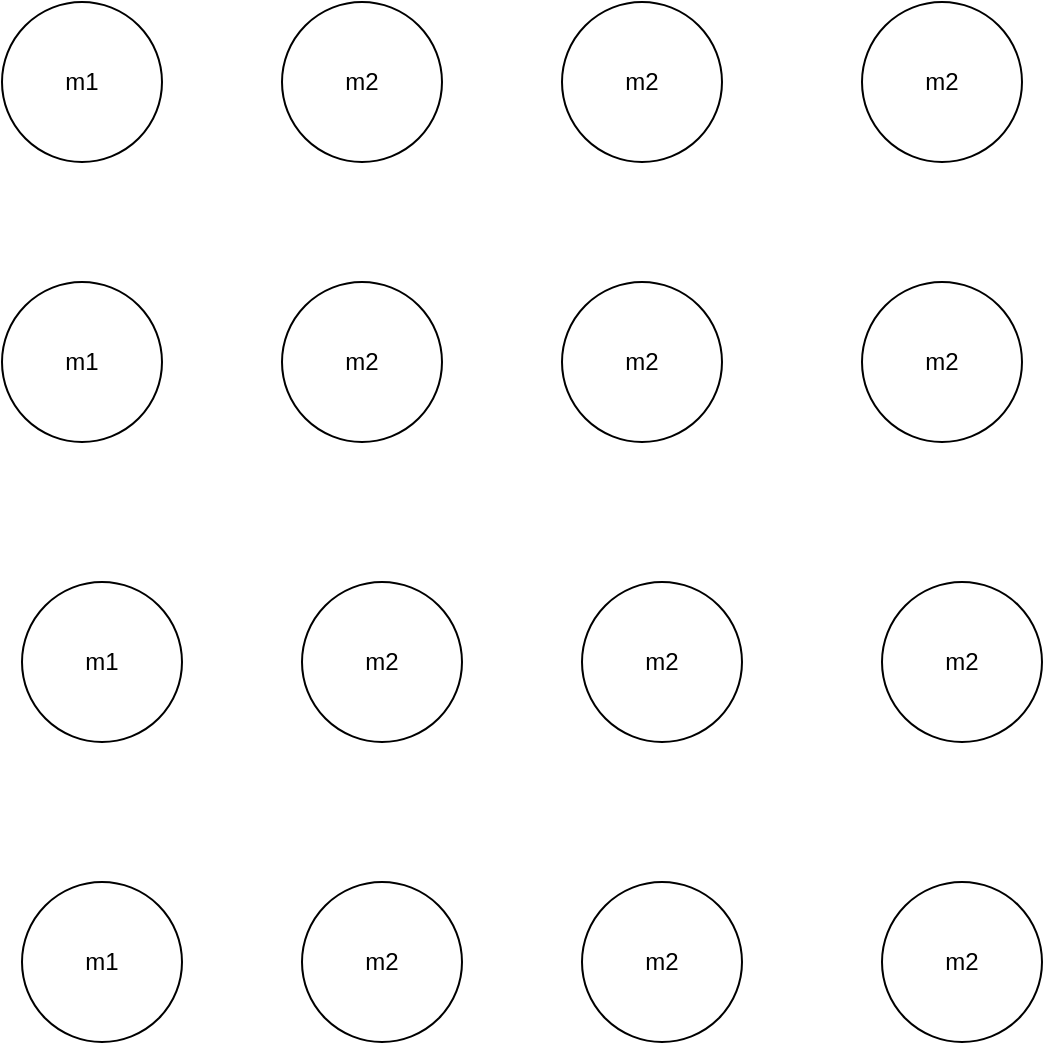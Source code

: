 <mxfile>
    <diagram id="QLeNt2GK8IAAdRDBdB51" name="Página-1">
        <mxGraphModel dx="1294" dy="654" grid="1" gridSize="10" guides="1" tooltips="1" connect="1" arrows="1" fold="1" page="1" pageScale="1" pageWidth="827" pageHeight="1169" math="0" shadow="0">
            <root>
                <mxCell id="0"/>
                <mxCell id="1" parent="0"/>
                <mxCell id="3" value="m1" style="ellipse;whiteSpace=wrap;html=1;aspect=fixed;" vertex="1" parent="1">
                    <mxGeometry x="100" y="190" width="80" height="80" as="geometry"/>
                </mxCell>
                <mxCell id="4" value="m2" style="ellipse;whiteSpace=wrap;html=1;aspect=fixed;" vertex="1" parent="1">
                    <mxGeometry x="240" y="190" width="80" height="80" as="geometry"/>
                </mxCell>
                <mxCell id="5" value="m2" style="ellipse;whiteSpace=wrap;html=1;aspect=fixed;" vertex="1" parent="1">
                    <mxGeometry x="380" y="190" width="80" height="80" as="geometry"/>
                </mxCell>
                <mxCell id="6" value="m2" style="ellipse;whiteSpace=wrap;html=1;aspect=fixed;" vertex="1" parent="1">
                    <mxGeometry x="530" y="190" width="80" height="80" as="geometry"/>
                </mxCell>
                <mxCell id="7" value="m1" style="ellipse;whiteSpace=wrap;html=1;aspect=fixed;" vertex="1" parent="1">
                    <mxGeometry x="100" y="330" width="80" height="80" as="geometry"/>
                </mxCell>
                <mxCell id="8" value="m2" style="ellipse;whiteSpace=wrap;html=1;aspect=fixed;" vertex="1" parent="1">
                    <mxGeometry x="240" y="330" width="80" height="80" as="geometry"/>
                </mxCell>
                <mxCell id="9" value="m2" style="ellipse;whiteSpace=wrap;html=1;aspect=fixed;" vertex="1" parent="1">
                    <mxGeometry x="380" y="330" width="80" height="80" as="geometry"/>
                </mxCell>
                <mxCell id="10" value="m2" style="ellipse;whiteSpace=wrap;html=1;aspect=fixed;" vertex="1" parent="1">
                    <mxGeometry x="530" y="330" width="80" height="80" as="geometry"/>
                </mxCell>
                <mxCell id="11" value="m1" style="ellipse;whiteSpace=wrap;html=1;aspect=fixed;" vertex="1" parent="1">
                    <mxGeometry x="110" y="480" width="80" height="80" as="geometry"/>
                </mxCell>
                <mxCell id="12" value="m2" style="ellipse;whiteSpace=wrap;html=1;aspect=fixed;" vertex="1" parent="1">
                    <mxGeometry x="250" y="480" width="80" height="80" as="geometry"/>
                </mxCell>
                <mxCell id="13" value="m2" style="ellipse;whiteSpace=wrap;html=1;aspect=fixed;" vertex="1" parent="1">
                    <mxGeometry x="390" y="480" width="80" height="80" as="geometry"/>
                </mxCell>
                <mxCell id="14" value="m2" style="ellipse;whiteSpace=wrap;html=1;aspect=fixed;" vertex="1" parent="1">
                    <mxGeometry x="540" y="480" width="80" height="80" as="geometry"/>
                </mxCell>
                <mxCell id="15" value="m1" style="ellipse;whiteSpace=wrap;html=1;aspect=fixed;" vertex="1" parent="1">
                    <mxGeometry x="110" y="630" width="80" height="80" as="geometry"/>
                </mxCell>
                <mxCell id="16" value="m2" style="ellipse;whiteSpace=wrap;html=1;aspect=fixed;" vertex="1" parent="1">
                    <mxGeometry x="250" y="630" width="80" height="80" as="geometry"/>
                </mxCell>
                <mxCell id="17" value="m2" style="ellipse;whiteSpace=wrap;html=1;aspect=fixed;" vertex="1" parent="1">
                    <mxGeometry x="390" y="630" width="80" height="80" as="geometry"/>
                </mxCell>
                <mxCell id="18" value="m2" style="ellipse;whiteSpace=wrap;html=1;aspect=fixed;" vertex="1" parent="1">
                    <mxGeometry x="540" y="630" width="80" height="80" as="geometry"/>
                </mxCell>
            </root>
        </mxGraphModel>
    </diagram>
</mxfile>